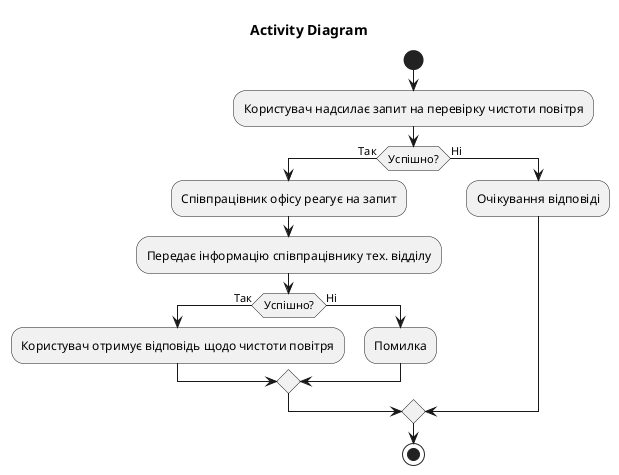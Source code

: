 @startuml
title Activity Diagram 

start
:Користувач надсилає запит на перевірку чистоти повітря;
if (Успішно?) then (Так)
  :Співпрацівник офісу реагує на запит;
  :Передає інформацію співпрацівнику тех. відділу;
  if (Успішно?) then (Так)
    :Користувач отримує відповідь щодо чистоти повітря;
  else (Ні)
    :Помилка;
  endif
else (Ні)
  :Очікування відповіді;
endif
stop

@enduml